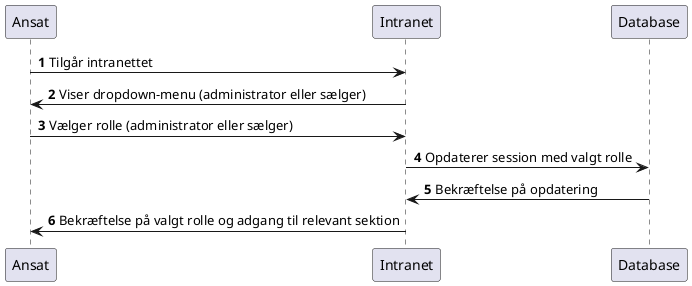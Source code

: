 @startuml
'https://plantuml.com/sequence-diagram

autonumber

Ansat -> Intranet: Tilgår intranettet
Intranet -> Ansat: Viser dropdown-menu (administrator eller sælger)
Ansat -> Intranet: Vælger rolle (administrator eller sælger)
Intranet -> Database: Opdaterer session med valgt rolle
Database -> Intranet: Bekræftelse på opdatering
Intranet -> Ansat: Bekræftelse på valgt rolle og adgang til relevant sektion
@enduml